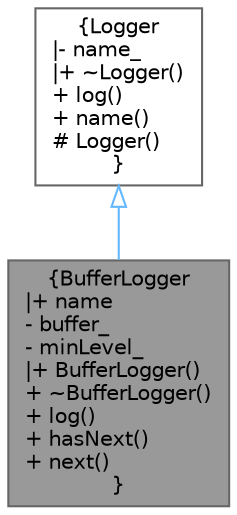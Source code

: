digraph "BufferLogger"
{
 // INTERACTIVE_SVG=YES
 // LATEX_PDF_SIZE
  bgcolor="transparent";
  edge [fontname=Helvetica,fontsize=10,labelfontname=Helvetica,labelfontsize=10];
  node [fontname=Helvetica,fontsize=10,shape=box,height=0.2,width=0.4];
  Node1 [label="{BufferLogger\n|+ name\l- buffer_\l- minLevel_\l|+ BufferLogger()\l+ ~BufferLogger()\l+ log()\l+ hasNext()\l+ next()\l}",height=0.2,width=0.4,color="gray40", fillcolor="grey60", style="filled", fontcolor="black",tooltip="BufferLogger."];
  Node2 -> Node1 [dir="back",color="steelblue1",style="solid",arrowtail="onormal"];
  Node2 [label="{Logger\n|- name_\l|+ ~Logger()\l+ log()\l+ name()\l# Logger()\l}",height=0.2,width=0.4,color="gray40", fillcolor="white", style="filled",URL="$classore_1_1data_1_1_logger.html",tooltip="The Base Custom Log Handler class."];
}
